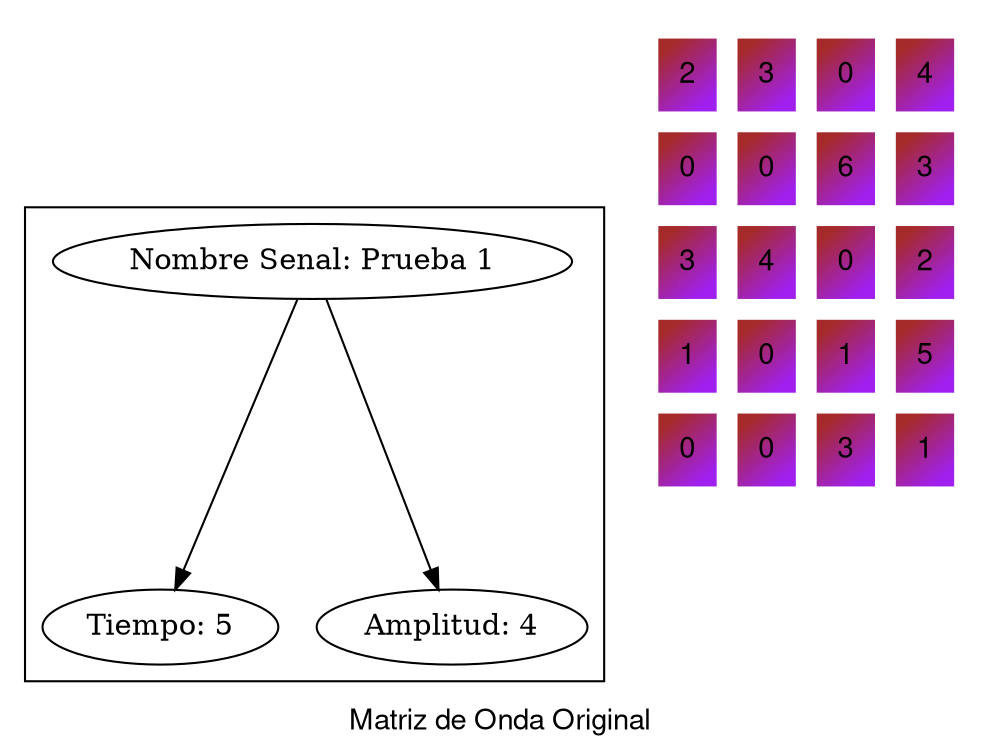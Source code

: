 
            digraph G {
                subgraph cluster17
                    {
                    n019 ;
                    n019 [label="Nombre Senal: Prueba 1"] ;
                    n019 -> n020 ;
                    n020 [label="Tiempo: 5"] ;
                    n019 -> n021 ;
                    n021 [label="Amplitud: 4"] ;
                    }
            label="Matriz de Onda Original"
            fontname="Helvetica,Arial,sans-serif"
            node [fontname="Helvetica,Arial,sans-serif"]
            edge [fontname="Helvetica,Arial,sans-serif"]
            a0 [shape=none  label=<
            <TABLE border="0" cellspacing="10" cellpadding="10" >
<TR><TD bgcolor="brown:purple"  gradientangle="315">2</TD>
<TD bgcolor="brown:purple"  gradientangle="315">3</TD>
<TD bgcolor="brown:purple"  gradientangle="315">0</TD>
<TD bgcolor="brown:purple"  gradientangle="315">4</TD>
</TR>
<TR><TD bgcolor="brown:purple"  gradientangle="315">0</TD>
<TD bgcolor="brown:purple"  gradientangle="315">0</TD>
<TD bgcolor="brown:purple"  gradientangle="315">6</TD>
<TD bgcolor="brown:purple"  gradientangle="315">3</TD>
</TR>
<TR><TD bgcolor="brown:purple"  gradientangle="315">3</TD>
<TD bgcolor="brown:purple"  gradientangle="315">4</TD>
<TD bgcolor="brown:purple"  gradientangle="315">0</TD>
<TD bgcolor="brown:purple"  gradientangle="315">2</TD>
</TR>
<TR><TD bgcolor="brown:purple"  gradientangle="315">1</TD>
<TD bgcolor="brown:purple"  gradientangle="315">0</TD>
<TD bgcolor="brown:purple"  gradientangle="315">1</TD>
<TD bgcolor="brown:purple"  gradientangle="315">5</TD>
</TR>
<TR><TD bgcolor="brown:purple"  gradientangle="315">0</TD>
<TD bgcolor="brown:purple"  gradientangle="315">0</TD>
<TD bgcolor="brown:purple"  gradientangle="315">3</TD>
<TD bgcolor="brown:purple"  gradientangle="315">1</TD>
 </TR></TABLE>>];
                }
